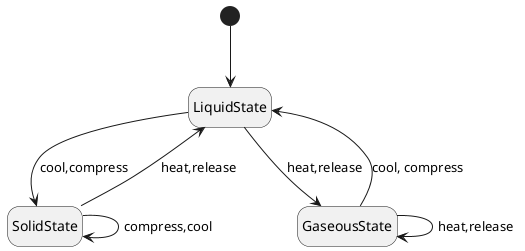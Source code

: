 @startuml
  hide empty description
  [*] --> LiquidState
  LiquidState --> SolidState : cool,compress
  SolidState --> LiquidState : heat,release
  LiquidState --> GaseousState : heat,release
  GaseousState --> LiquidState : cool, compress
  SolidState --> SolidState : compress,cool
  GaseousState --> GaseousState : heat,release

@enduml
